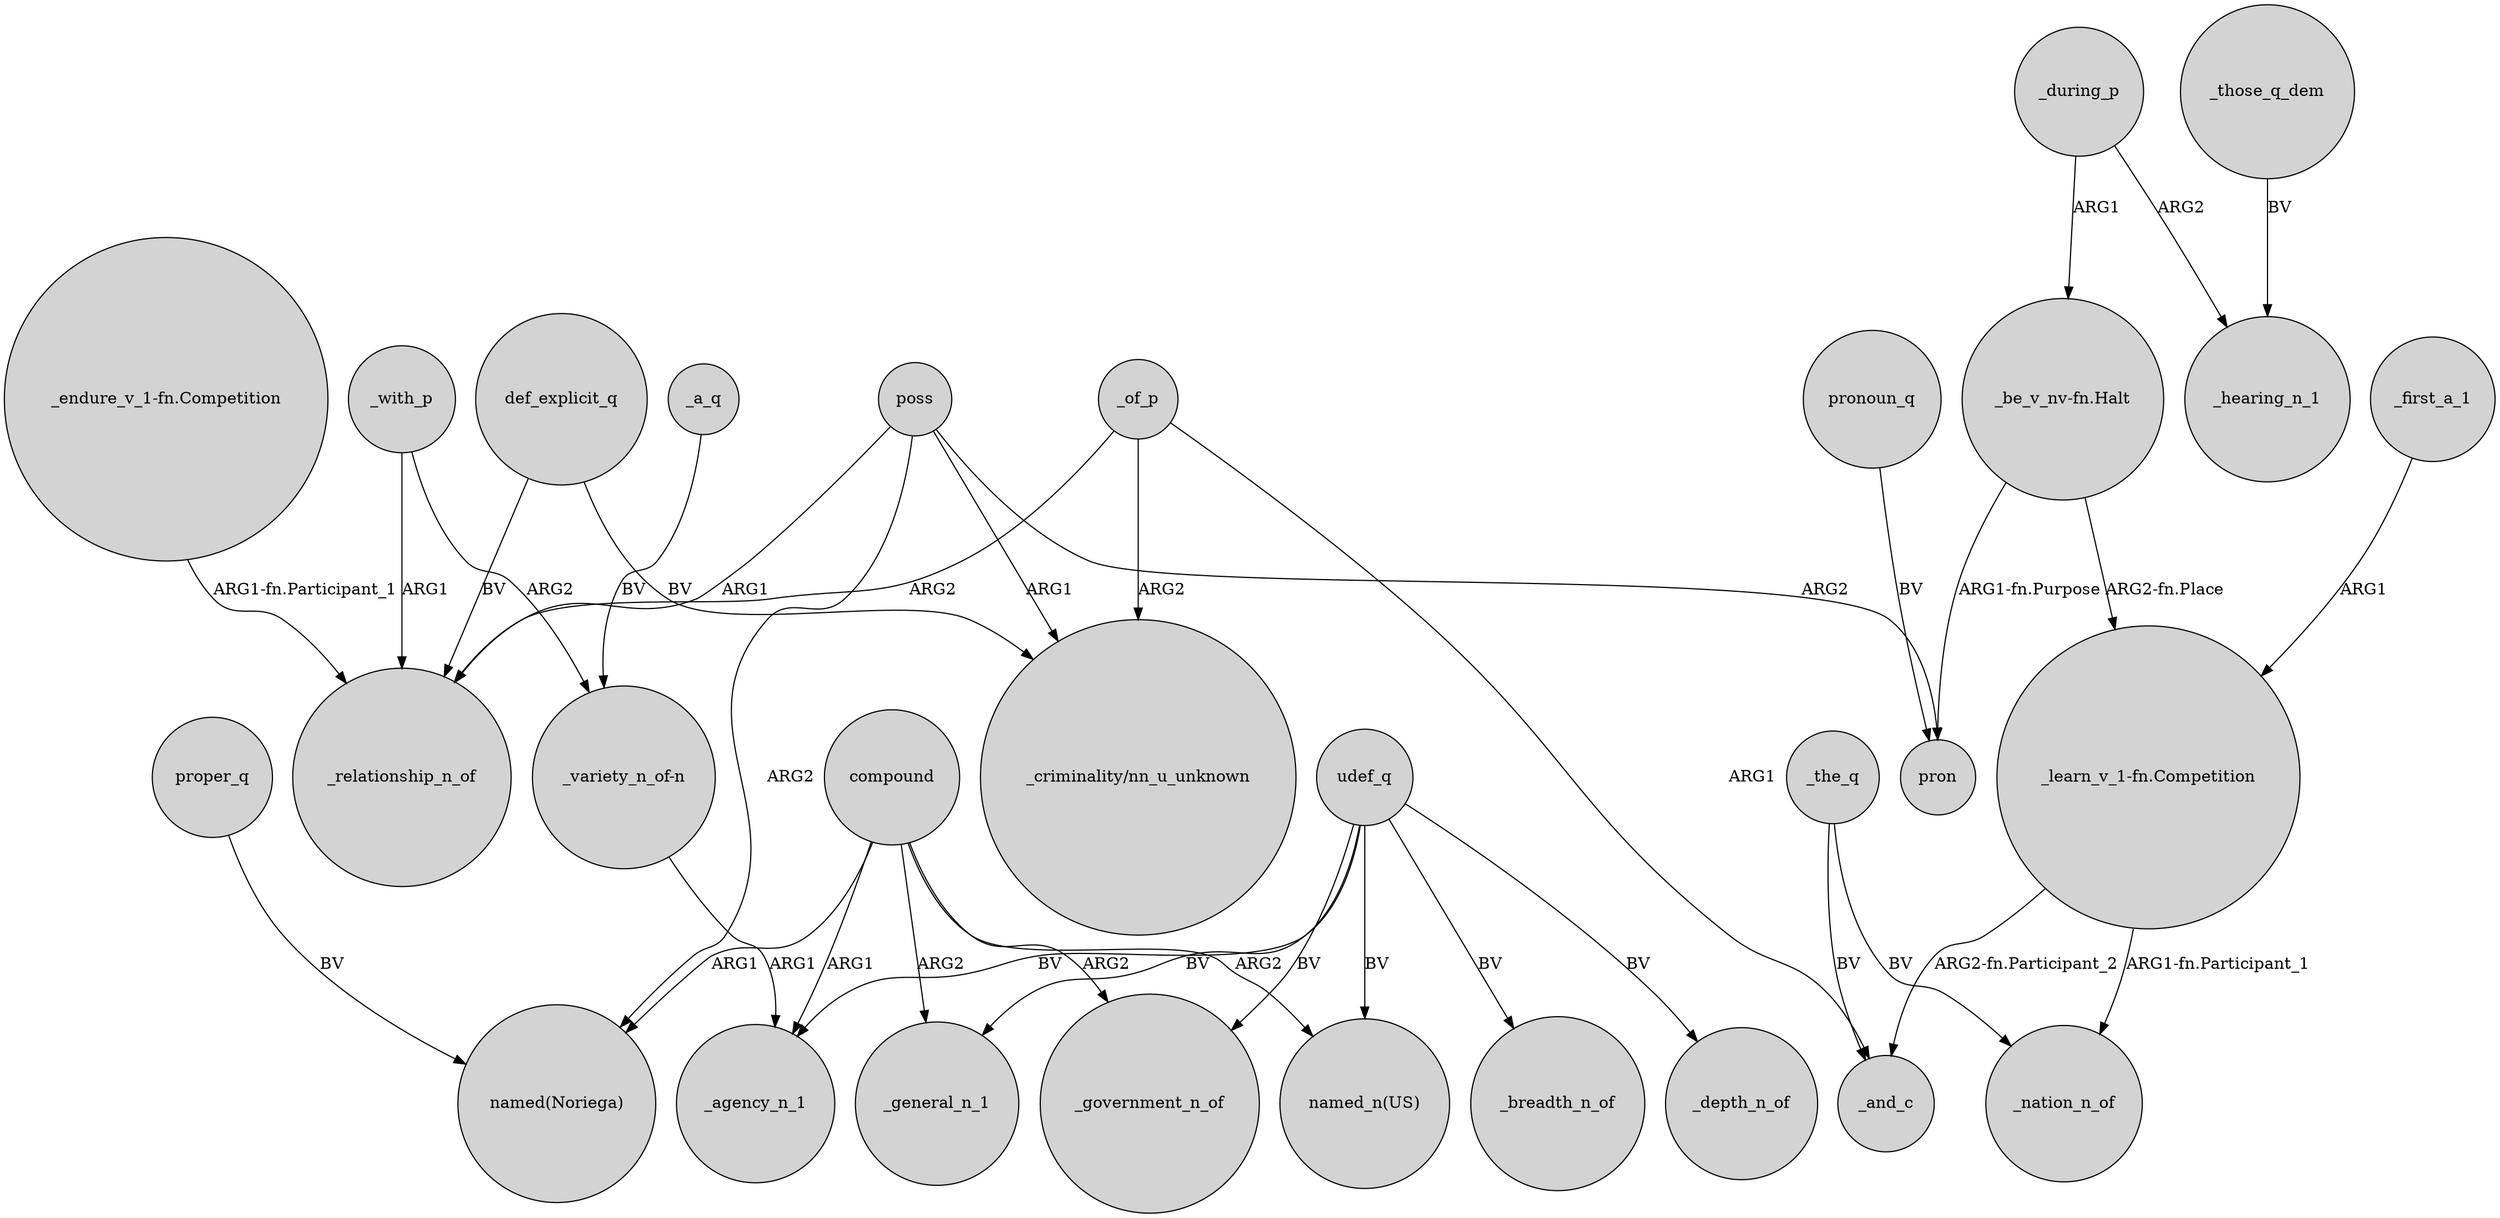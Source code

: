digraph {
	node [shape=circle style=filled]
	compound -> "named(Noriega)" [label=ARG1]
	compound -> _agency_n_1 [label=ARG1]
	_during_p -> _hearing_n_1 [label=ARG2]
	compound -> _government_n_of [label=ARG2]
	udef_q -> _government_n_of [label=BV]
	compound -> _general_n_1 [label=ARG2]
	udef_q -> _agency_n_1 [label=BV]
	_of_p -> _relationship_n_of [label=ARG2]
	_the_q -> _and_c [label=BV]
	_of_p -> "_criminality/nn_u_unknown" [label=ARG2]
	"_be_v_nv-fn.Halt" -> "_learn_v_1-fn.Competition" [label="ARG2-fn.Place"]
	_during_p -> "_be_v_nv-fn.Halt" [label=ARG1]
	_the_q -> _nation_n_of [label=BV]
	_first_a_1 -> "_learn_v_1-fn.Competition" [label=ARG1]
	"_be_v_nv-fn.Halt" -> pron [label="ARG1-fn.Purpose"]
	_those_q_dem -> _hearing_n_1 [label=BV]
	_with_p -> _relationship_n_of [label=ARG1]
	udef_q -> _breadth_n_of [label=BV]
	_of_p -> _and_c [label=ARG1]
	pronoun_q -> pron [label=BV]
	_with_p -> "_variety_n_of-n" [label=ARG2]
	def_explicit_q -> "_criminality/nn_u_unknown" [label=BV]
	poss -> pron [label=ARG2]
	poss -> "named(Noriega)" [label=ARG2]
	"_variety_n_of-n" -> _agency_n_1 [label=ARG1]
	udef_q -> _general_n_1 [label=BV]
	"_endure_v_1-fn.Competition" -> _relationship_n_of [label="ARG1-fn.Participant_1"]
	udef_q -> _depth_n_of [label=BV]
	def_explicit_q -> _relationship_n_of [label=BV]
	"_learn_v_1-fn.Competition" -> _nation_n_of [label="ARG1-fn.Participant_1"]
	poss -> "_criminality/nn_u_unknown" [label=ARG1]
	poss -> _relationship_n_of [label=ARG1]
	"_learn_v_1-fn.Competition" -> _and_c [label="ARG2-fn.Participant_2"]
	_a_q -> "_variety_n_of-n" [label=BV]
	compound -> "named_n(US)" [label=ARG2]
	udef_q -> "named_n(US)" [label=BV]
	proper_q -> "named(Noriega)" [label=BV]
}
